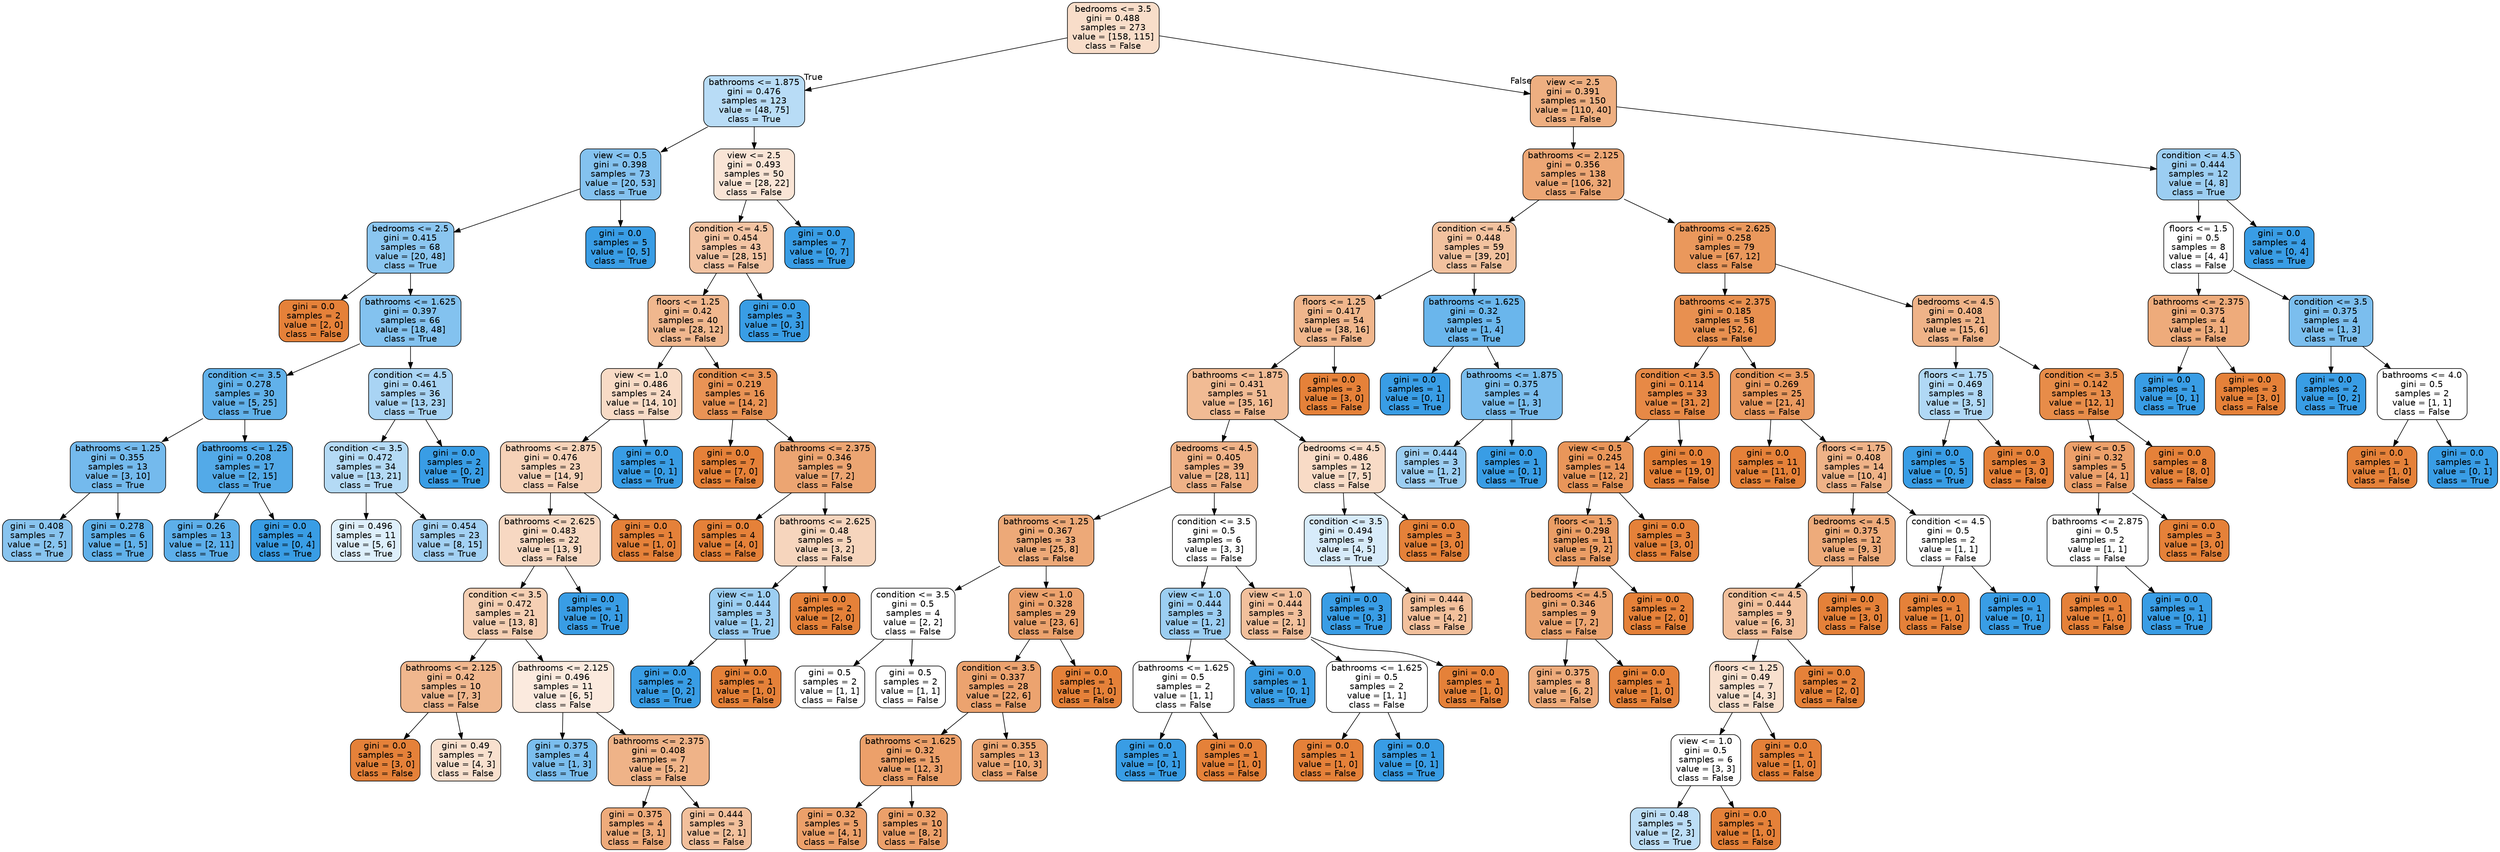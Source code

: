digraph Tree {
node [shape=box, style="filled, rounded", color="black", fontname=helvetica] ;
edge [fontname=helvetica] ;
0 [label="bedrooms <= 3.5\ngini = 0.488\nsamples = 273\nvalue = [158, 115]\nclass = False", fillcolor="#f8ddc9"] ;
1 [label="bathrooms <= 1.875\ngini = 0.476\nsamples = 123\nvalue = [48, 75]\nclass = True", fillcolor="#b8dcf6"] ;
0 -> 1 [labeldistance=2.5, labelangle=45, headlabel="True"] ;
2 [label="view <= 0.5\ngini = 0.398\nsamples = 73\nvalue = [20, 53]\nclass = True", fillcolor="#84c2ef"] ;
1 -> 2 ;
3 [label="bedrooms <= 2.5\ngini = 0.415\nsamples = 68\nvalue = [20, 48]\nclass = True", fillcolor="#8bc6f0"] ;
2 -> 3 ;
4 [label="gini = 0.0\nsamples = 2\nvalue = [2, 0]\nclass = False", fillcolor="#e58139"] ;
3 -> 4 ;
5 [label="bathrooms <= 1.625\ngini = 0.397\nsamples = 66\nvalue = [18, 48]\nclass = True", fillcolor="#83c2ef"] ;
3 -> 5 ;
6 [label="condition <= 3.5\ngini = 0.278\nsamples = 30\nvalue = [5, 25]\nclass = True", fillcolor="#61b1ea"] ;
5 -> 6 ;
7 [label="bathrooms <= 1.25\ngini = 0.355\nsamples = 13\nvalue = [3, 10]\nclass = True", fillcolor="#74baed"] ;
6 -> 7 ;
8 [label="gini = 0.408\nsamples = 7\nvalue = [2, 5]\nclass = True", fillcolor="#88c4ef"] ;
7 -> 8 ;
9 [label="gini = 0.278\nsamples = 6\nvalue = [1, 5]\nclass = True", fillcolor="#61b1ea"] ;
7 -> 9 ;
10 [label="bathrooms <= 1.25\ngini = 0.208\nsamples = 17\nvalue = [2, 15]\nclass = True", fillcolor="#53aae8"] ;
6 -> 10 ;
11 [label="gini = 0.26\nsamples = 13\nvalue = [2, 11]\nclass = True", fillcolor="#5dafea"] ;
10 -> 11 ;
12 [label="gini = 0.0\nsamples = 4\nvalue = [0, 4]\nclass = True", fillcolor="#399de5"] ;
10 -> 12 ;
13 [label="condition <= 4.5\ngini = 0.461\nsamples = 36\nvalue = [13, 23]\nclass = True", fillcolor="#a9d4f4"] ;
5 -> 13 ;
14 [label="condition <= 3.5\ngini = 0.472\nsamples = 34\nvalue = [13, 21]\nclass = True", fillcolor="#b4daf5"] ;
13 -> 14 ;
15 [label="gini = 0.496\nsamples = 11\nvalue = [5, 6]\nclass = True", fillcolor="#deeffb"] ;
14 -> 15 ;
16 [label="gini = 0.454\nsamples = 23\nvalue = [8, 15]\nclass = True", fillcolor="#a3d1f3"] ;
14 -> 16 ;
17 [label="gini = 0.0\nsamples = 2\nvalue = [0, 2]\nclass = True", fillcolor="#399de5"] ;
13 -> 17 ;
18 [label="gini = 0.0\nsamples = 5\nvalue = [0, 5]\nclass = True", fillcolor="#399de5"] ;
2 -> 18 ;
19 [label="view <= 2.5\ngini = 0.493\nsamples = 50\nvalue = [28, 22]\nclass = False", fillcolor="#f9e4d5"] ;
1 -> 19 ;
20 [label="condition <= 4.5\ngini = 0.454\nsamples = 43\nvalue = [28, 15]\nclass = False", fillcolor="#f3c4a3"] ;
19 -> 20 ;
21 [label="floors <= 1.25\ngini = 0.42\nsamples = 40\nvalue = [28, 12]\nclass = False", fillcolor="#f0b78e"] ;
20 -> 21 ;
22 [label="view <= 1.0\ngini = 0.486\nsamples = 24\nvalue = [14, 10]\nclass = False", fillcolor="#f8dbc6"] ;
21 -> 22 ;
23 [label="bathrooms <= 2.875\ngini = 0.476\nsamples = 23\nvalue = [14, 9]\nclass = False", fillcolor="#f6d2b8"] ;
22 -> 23 ;
24 [label="bathrooms <= 2.625\ngini = 0.483\nsamples = 22\nvalue = [13, 9]\nclass = False", fillcolor="#f7d8c2"] ;
23 -> 24 ;
25 [label="condition <= 3.5\ngini = 0.472\nsamples = 21\nvalue = [13, 8]\nclass = False", fillcolor="#f5cfb3"] ;
24 -> 25 ;
26 [label="bathrooms <= 2.125\ngini = 0.42\nsamples = 10\nvalue = [7, 3]\nclass = False", fillcolor="#f0b78e"] ;
25 -> 26 ;
27 [label="gini = 0.0\nsamples = 3\nvalue = [3, 0]\nclass = False", fillcolor="#e58139"] ;
26 -> 27 ;
28 [label="gini = 0.49\nsamples = 7\nvalue = [4, 3]\nclass = False", fillcolor="#f8e0ce"] ;
26 -> 28 ;
29 [label="bathrooms <= 2.125\ngini = 0.496\nsamples = 11\nvalue = [6, 5]\nclass = False", fillcolor="#fbeade"] ;
25 -> 29 ;
30 [label="gini = 0.375\nsamples = 4\nvalue = [1, 3]\nclass = True", fillcolor="#7bbeee"] ;
29 -> 30 ;
31 [label="bathrooms <= 2.375\ngini = 0.408\nsamples = 7\nvalue = [5, 2]\nclass = False", fillcolor="#efb388"] ;
29 -> 31 ;
32 [label="gini = 0.375\nsamples = 4\nvalue = [3, 1]\nclass = False", fillcolor="#eeab7b"] ;
31 -> 32 ;
33 [label="gini = 0.444\nsamples = 3\nvalue = [2, 1]\nclass = False", fillcolor="#f2c09c"] ;
31 -> 33 ;
34 [label="gini = 0.0\nsamples = 1\nvalue = [0, 1]\nclass = True", fillcolor="#399de5"] ;
24 -> 34 ;
35 [label="gini = 0.0\nsamples = 1\nvalue = [1, 0]\nclass = False", fillcolor="#e58139"] ;
23 -> 35 ;
36 [label="gini = 0.0\nsamples = 1\nvalue = [0, 1]\nclass = True", fillcolor="#399de5"] ;
22 -> 36 ;
37 [label="condition <= 3.5\ngini = 0.219\nsamples = 16\nvalue = [14, 2]\nclass = False", fillcolor="#e99355"] ;
21 -> 37 ;
38 [label="gini = 0.0\nsamples = 7\nvalue = [7, 0]\nclass = False", fillcolor="#e58139"] ;
37 -> 38 ;
39 [label="bathrooms <= 2.375\ngini = 0.346\nsamples = 9\nvalue = [7, 2]\nclass = False", fillcolor="#eca572"] ;
37 -> 39 ;
40 [label="gini = 0.0\nsamples = 4\nvalue = [4, 0]\nclass = False", fillcolor="#e58139"] ;
39 -> 40 ;
41 [label="bathrooms <= 2.625\ngini = 0.48\nsamples = 5\nvalue = [3, 2]\nclass = False", fillcolor="#f6d5bd"] ;
39 -> 41 ;
42 [label="view <= 1.0\ngini = 0.444\nsamples = 3\nvalue = [1, 2]\nclass = True", fillcolor="#9ccef2"] ;
41 -> 42 ;
43 [label="gini = 0.0\nsamples = 2\nvalue = [0, 2]\nclass = True", fillcolor="#399de5"] ;
42 -> 43 ;
44 [label="gini = 0.0\nsamples = 1\nvalue = [1, 0]\nclass = False", fillcolor="#e58139"] ;
42 -> 44 ;
45 [label="gini = 0.0\nsamples = 2\nvalue = [2, 0]\nclass = False", fillcolor="#e58139"] ;
41 -> 45 ;
46 [label="gini = 0.0\nsamples = 3\nvalue = [0, 3]\nclass = True", fillcolor="#399de5"] ;
20 -> 46 ;
47 [label="gini = 0.0\nsamples = 7\nvalue = [0, 7]\nclass = True", fillcolor="#399de5"] ;
19 -> 47 ;
48 [label="view <= 2.5\ngini = 0.391\nsamples = 150\nvalue = [110, 40]\nclass = False", fillcolor="#eeaf81"] ;
0 -> 48 [labeldistance=2.5, labelangle=-45, headlabel="False"] ;
49 [label="bathrooms <= 2.125\ngini = 0.356\nsamples = 138\nvalue = [106, 32]\nclass = False", fillcolor="#eda775"] ;
48 -> 49 ;
50 [label="condition <= 4.5\ngini = 0.448\nsamples = 59\nvalue = [39, 20]\nclass = False", fillcolor="#f2c29f"] ;
49 -> 50 ;
51 [label="floors <= 1.25\ngini = 0.417\nsamples = 54\nvalue = [38, 16]\nclass = False", fillcolor="#f0b68c"] ;
50 -> 51 ;
52 [label="bathrooms <= 1.875\ngini = 0.431\nsamples = 51\nvalue = [35, 16]\nclass = False", fillcolor="#f1bb94"] ;
51 -> 52 ;
53 [label="bedrooms <= 4.5\ngini = 0.405\nsamples = 39\nvalue = [28, 11]\nclass = False", fillcolor="#efb287"] ;
52 -> 53 ;
54 [label="bathrooms <= 1.25\ngini = 0.367\nsamples = 33\nvalue = [25, 8]\nclass = False", fillcolor="#eda978"] ;
53 -> 54 ;
55 [label="condition <= 3.5\ngini = 0.5\nsamples = 4\nvalue = [2, 2]\nclass = False", fillcolor="#ffffff"] ;
54 -> 55 ;
56 [label="gini = 0.5\nsamples = 2\nvalue = [1, 1]\nclass = False", fillcolor="#ffffff"] ;
55 -> 56 ;
57 [label="gini = 0.5\nsamples = 2\nvalue = [1, 1]\nclass = False", fillcolor="#ffffff"] ;
55 -> 57 ;
58 [label="view <= 1.0\ngini = 0.328\nsamples = 29\nvalue = [23, 6]\nclass = False", fillcolor="#eca26d"] ;
54 -> 58 ;
59 [label="condition <= 3.5\ngini = 0.337\nsamples = 28\nvalue = [22, 6]\nclass = False", fillcolor="#eca36f"] ;
58 -> 59 ;
60 [label="bathrooms <= 1.625\ngini = 0.32\nsamples = 15\nvalue = [12, 3]\nclass = False", fillcolor="#eca06a"] ;
59 -> 60 ;
61 [label="gini = 0.32\nsamples = 5\nvalue = [4, 1]\nclass = False", fillcolor="#eca06a"] ;
60 -> 61 ;
62 [label="gini = 0.32\nsamples = 10\nvalue = [8, 2]\nclass = False", fillcolor="#eca06a"] ;
60 -> 62 ;
63 [label="gini = 0.355\nsamples = 13\nvalue = [10, 3]\nclass = False", fillcolor="#eda774"] ;
59 -> 63 ;
64 [label="gini = 0.0\nsamples = 1\nvalue = [1, 0]\nclass = False", fillcolor="#e58139"] ;
58 -> 64 ;
65 [label="condition <= 3.5\ngini = 0.5\nsamples = 6\nvalue = [3, 3]\nclass = False", fillcolor="#ffffff"] ;
53 -> 65 ;
66 [label="view <= 1.0\ngini = 0.444\nsamples = 3\nvalue = [1, 2]\nclass = True", fillcolor="#9ccef2"] ;
65 -> 66 ;
67 [label="bathrooms <= 1.625\ngini = 0.5\nsamples = 2\nvalue = [1, 1]\nclass = False", fillcolor="#ffffff"] ;
66 -> 67 ;
68 [label="gini = 0.0\nsamples = 1\nvalue = [0, 1]\nclass = True", fillcolor="#399de5"] ;
67 -> 68 ;
69 [label="gini = 0.0\nsamples = 1\nvalue = [1, 0]\nclass = False", fillcolor="#e58139"] ;
67 -> 69 ;
70 [label="gini = 0.0\nsamples = 1\nvalue = [0, 1]\nclass = True", fillcolor="#399de5"] ;
66 -> 70 ;
71 [label="view <= 1.0\ngini = 0.444\nsamples = 3\nvalue = [2, 1]\nclass = False", fillcolor="#f2c09c"] ;
65 -> 71 ;
72 [label="bathrooms <= 1.625\ngini = 0.5\nsamples = 2\nvalue = [1, 1]\nclass = False", fillcolor="#ffffff"] ;
71 -> 72 ;
73 [label="gini = 0.0\nsamples = 1\nvalue = [1, 0]\nclass = False", fillcolor="#e58139"] ;
72 -> 73 ;
74 [label="gini = 0.0\nsamples = 1\nvalue = [0, 1]\nclass = True", fillcolor="#399de5"] ;
72 -> 74 ;
75 [label="gini = 0.0\nsamples = 1\nvalue = [1, 0]\nclass = False", fillcolor="#e58139"] ;
71 -> 75 ;
76 [label="bedrooms <= 4.5\ngini = 0.486\nsamples = 12\nvalue = [7, 5]\nclass = False", fillcolor="#f8dbc6"] ;
52 -> 76 ;
77 [label="condition <= 3.5\ngini = 0.494\nsamples = 9\nvalue = [4, 5]\nclass = True", fillcolor="#d7ebfa"] ;
76 -> 77 ;
78 [label="gini = 0.0\nsamples = 3\nvalue = [0, 3]\nclass = True", fillcolor="#399de5"] ;
77 -> 78 ;
79 [label="gini = 0.444\nsamples = 6\nvalue = [4, 2]\nclass = False", fillcolor="#f2c09c"] ;
77 -> 79 ;
80 [label="gini = 0.0\nsamples = 3\nvalue = [3, 0]\nclass = False", fillcolor="#e58139"] ;
76 -> 80 ;
81 [label="gini = 0.0\nsamples = 3\nvalue = [3, 0]\nclass = False", fillcolor="#e58139"] ;
51 -> 81 ;
82 [label="bathrooms <= 1.625\ngini = 0.32\nsamples = 5\nvalue = [1, 4]\nclass = True", fillcolor="#6ab6ec"] ;
50 -> 82 ;
83 [label="gini = 0.0\nsamples = 1\nvalue = [0, 1]\nclass = True", fillcolor="#399de5"] ;
82 -> 83 ;
84 [label="bathrooms <= 1.875\ngini = 0.375\nsamples = 4\nvalue = [1, 3]\nclass = True", fillcolor="#7bbeee"] ;
82 -> 84 ;
85 [label="gini = 0.444\nsamples = 3\nvalue = [1, 2]\nclass = True", fillcolor="#9ccef2"] ;
84 -> 85 ;
86 [label="gini = 0.0\nsamples = 1\nvalue = [0, 1]\nclass = True", fillcolor="#399de5"] ;
84 -> 86 ;
87 [label="bathrooms <= 2.625\ngini = 0.258\nsamples = 79\nvalue = [67, 12]\nclass = False", fillcolor="#ea985c"] ;
49 -> 87 ;
88 [label="bathrooms <= 2.375\ngini = 0.185\nsamples = 58\nvalue = [52, 6]\nclass = False", fillcolor="#e89050"] ;
87 -> 88 ;
89 [label="condition <= 3.5\ngini = 0.114\nsamples = 33\nvalue = [31, 2]\nclass = False", fillcolor="#e78946"] ;
88 -> 89 ;
90 [label="view <= 0.5\ngini = 0.245\nsamples = 14\nvalue = [12, 2]\nclass = False", fillcolor="#e9965a"] ;
89 -> 90 ;
91 [label="floors <= 1.5\ngini = 0.298\nsamples = 11\nvalue = [9, 2]\nclass = False", fillcolor="#eb9d65"] ;
90 -> 91 ;
92 [label="bedrooms <= 4.5\ngini = 0.346\nsamples = 9\nvalue = [7, 2]\nclass = False", fillcolor="#eca572"] ;
91 -> 92 ;
93 [label="gini = 0.375\nsamples = 8\nvalue = [6, 2]\nclass = False", fillcolor="#eeab7b"] ;
92 -> 93 ;
94 [label="gini = 0.0\nsamples = 1\nvalue = [1, 0]\nclass = False", fillcolor="#e58139"] ;
92 -> 94 ;
95 [label="gini = 0.0\nsamples = 2\nvalue = [2, 0]\nclass = False", fillcolor="#e58139"] ;
91 -> 95 ;
96 [label="gini = 0.0\nsamples = 3\nvalue = [3, 0]\nclass = False", fillcolor="#e58139"] ;
90 -> 96 ;
97 [label="gini = 0.0\nsamples = 19\nvalue = [19, 0]\nclass = False", fillcolor="#e58139"] ;
89 -> 97 ;
98 [label="condition <= 3.5\ngini = 0.269\nsamples = 25\nvalue = [21, 4]\nclass = False", fillcolor="#ea995f"] ;
88 -> 98 ;
99 [label="gini = 0.0\nsamples = 11\nvalue = [11, 0]\nclass = False", fillcolor="#e58139"] ;
98 -> 99 ;
100 [label="floors <= 1.75\ngini = 0.408\nsamples = 14\nvalue = [10, 4]\nclass = False", fillcolor="#efb388"] ;
98 -> 100 ;
101 [label="bedrooms <= 4.5\ngini = 0.375\nsamples = 12\nvalue = [9, 3]\nclass = False", fillcolor="#eeab7b"] ;
100 -> 101 ;
102 [label="condition <= 4.5\ngini = 0.444\nsamples = 9\nvalue = [6, 3]\nclass = False", fillcolor="#f2c09c"] ;
101 -> 102 ;
103 [label="floors <= 1.25\ngini = 0.49\nsamples = 7\nvalue = [4, 3]\nclass = False", fillcolor="#f8e0ce"] ;
102 -> 103 ;
104 [label="view <= 1.0\ngini = 0.5\nsamples = 6\nvalue = [3, 3]\nclass = False", fillcolor="#ffffff"] ;
103 -> 104 ;
105 [label="gini = 0.48\nsamples = 5\nvalue = [2, 3]\nclass = True", fillcolor="#bddef6"] ;
104 -> 105 ;
106 [label="gini = 0.0\nsamples = 1\nvalue = [1, 0]\nclass = False", fillcolor="#e58139"] ;
104 -> 106 ;
107 [label="gini = 0.0\nsamples = 1\nvalue = [1, 0]\nclass = False", fillcolor="#e58139"] ;
103 -> 107 ;
108 [label="gini = 0.0\nsamples = 2\nvalue = [2, 0]\nclass = False", fillcolor="#e58139"] ;
102 -> 108 ;
109 [label="gini = 0.0\nsamples = 3\nvalue = [3, 0]\nclass = False", fillcolor="#e58139"] ;
101 -> 109 ;
110 [label="condition <= 4.5\ngini = 0.5\nsamples = 2\nvalue = [1, 1]\nclass = False", fillcolor="#ffffff"] ;
100 -> 110 ;
111 [label="gini = 0.0\nsamples = 1\nvalue = [1, 0]\nclass = False", fillcolor="#e58139"] ;
110 -> 111 ;
112 [label="gini = 0.0\nsamples = 1\nvalue = [0, 1]\nclass = True", fillcolor="#399de5"] ;
110 -> 112 ;
113 [label="bedrooms <= 4.5\ngini = 0.408\nsamples = 21\nvalue = [15, 6]\nclass = False", fillcolor="#efb388"] ;
87 -> 113 ;
114 [label="floors <= 1.75\ngini = 0.469\nsamples = 8\nvalue = [3, 5]\nclass = True", fillcolor="#b0d8f5"] ;
113 -> 114 ;
115 [label="gini = 0.0\nsamples = 5\nvalue = [0, 5]\nclass = True", fillcolor="#399de5"] ;
114 -> 115 ;
116 [label="gini = 0.0\nsamples = 3\nvalue = [3, 0]\nclass = False", fillcolor="#e58139"] ;
114 -> 116 ;
117 [label="condition <= 3.5\ngini = 0.142\nsamples = 13\nvalue = [12, 1]\nclass = False", fillcolor="#e78c49"] ;
113 -> 117 ;
118 [label="view <= 0.5\ngini = 0.32\nsamples = 5\nvalue = [4, 1]\nclass = False", fillcolor="#eca06a"] ;
117 -> 118 ;
119 [label="bathrooms <= 2.875\ngini = 0.5\nsamples = 2\nvalue = [1, 1]\nclass = False", fillcolor="#ffffff"] ;
118 -> 119 ;
120 [label="gini = 0.0\nsamples = 1\nvalue = [1, 0]\nclass = False", fillcolor="#e58139"] ;
119 -> 120 ;
121 [label="gini = 0.0\nsamples = 1\nvalue = [0, 1]\nclass = True", fillcolor="#399de5"] ;
119 -> 121 ;
122 [label="gini = 0.0\nsamples = 3\nvalue = [3, 0]\nclass = False", fillcolor="#e58139"] ;
118 -> 122 ;
123 [label="gini = 0.0\nsamples = 8\nvalue = [8, 0]\nclass = False", fillcolor="#e58139"] ;
117 -> 123 ;
124 [label="condition <= 4.5\ngini = 0.444\nsamples = 12\nvalue = [4, 8]\nclass = True", fillcolor="#9ccef2"] ;
48 -> 124 ;
125 [label="floors <= 1.5\ngini = 0.5\nsamples = 8\nvalue = [4, 4]\nclass = False", fillcolor="#ffffff"] ;
124 -> 125 ;
126 [label="bathrooms <= 2.375\ngini = 0.375\nsamples = 4\nvalue = [3, 1]\nclass = False", fillcolor="#eeab7b"] ;
125 -> 126 ;
127 [label="gini = 0.0\nsamples = 1\nvalue = [0, 1]\nclass = True", fillcolor="#399de5"] ;
126 -> 127 ;
128 [label="gini = 0.0\nsamples = 3\nvalue = [3, 0]\nclass = False", fillcolor="#e58139"] ;
126 -> 128 ;
129 [label="condition <= 3.5\ngini = 0.375\nsamples = 4\nvalue = [1, 3]\nclass = True", fillcolor="#7bbeee"] ;
125 -> 129 ;
130 [label="gini = 0.0\nsamples = 2\nvalue = [0, 2]\nclass = True", fillcolor="#399de5"] ;
129 -> 130 ;
131 [label="bathrooms <= 4.0\ngini = 0.5\nsamples = 2\nvalue = [1, 1]\nclass = False", fillcolor="#ffffff"] ;
129 -> 131 ;
132 [label="gini = 0.0\nsamples = 1\nvalue = [1, 0]\nclass = False", fillcolor="#e58139"] ;
131 -> 132 ;
133 [label="gini = 0.0\nsamples = 1\nvalue = [0, 1]\nclass = True", fillcolor="#399de5"] ;
131 -> 133 ;
134 [label="gini = 0.0\nsamples = 4\nvalue = [0, 4]\nclass = True", fillcolor="#399de5"] ;
124 -> 134 ;
}